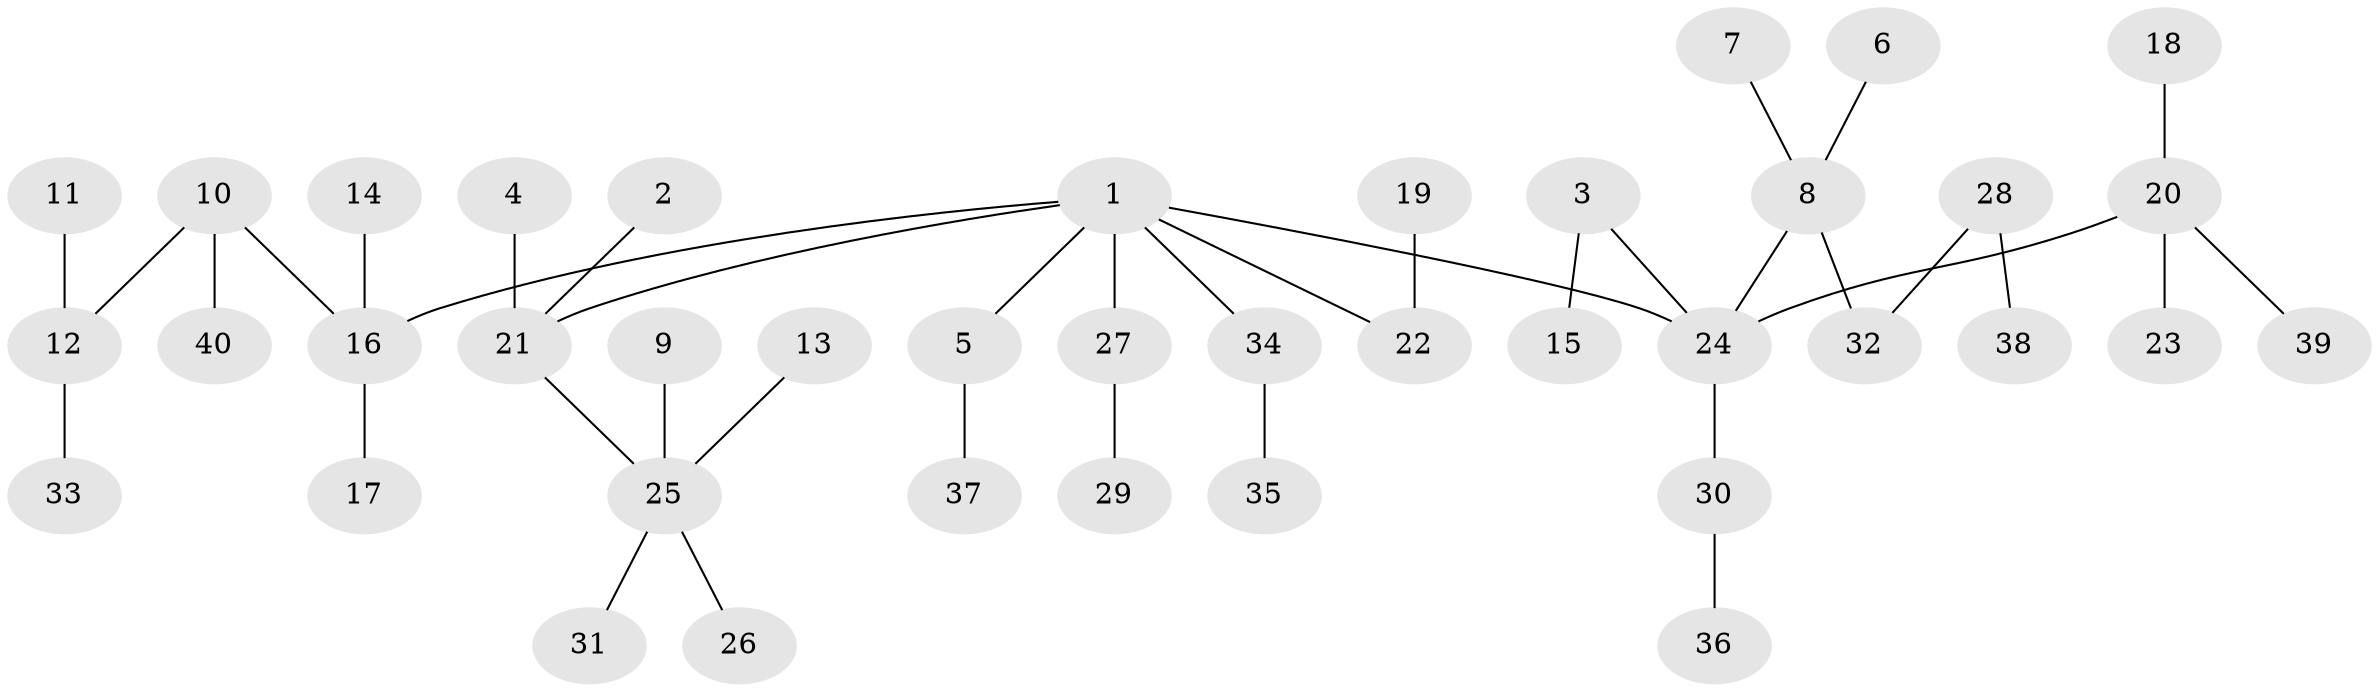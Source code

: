 // original degree distribution, {5: 0.0625, 4: 0.0125, 3: 0.1375, 2: 0.2875, 6: 0.025, 1: 0.475}
// Generated by graph-tools (version 1.1) at 2025/26/03/09/25 03:26:29]
// undirected, 40 vertices, 39 edges
graph export_dot {
graph [start="1"]
  node [color=gray90,style=filled];
  1;
  2;
  3;
  4;
  5;
  6;
  7;
  8;
  9;
  10;
  11;
  12;
  13;
  14;
  15;
  16;
  17;
  18;
  19;
  20;
  21;
  22;
  23;
  24;
  25;
  26;
  27;
  28;
  29;
  30;
  31;
  32;
  33;
  34;
  35;
  36;
  37;
  38;
  39;
  40;
  1 -- 5 [weight=1.0];
  1 -- 16 [weight=1.0];
  1 -- 21 [weight=1.0];
  1 -- 22 [weight=1.0];
  1 -- 24 [weight=1.0];
  1 -- 27 [weight=1.0];
  1 -- 34 [weight=1.0];
  2 -- 21 [weight=1.0];
  3 -- 15 [weight=1.0];
  3 -- 24 [weight=1.0];
  4 -- 21 [weight=1.0];
  5 -- 37 [weight=1.0];
  6 -- 8 [weight=1.0];
  7 -- 8 [weight=1.0];
  8 -- 24 [weight=1.0];
  8 -- 32 [weight=1.0];
  9 -- 25 [weight=1.0];
  10 -- 12 [weight=1.0];
  10 -- 16 [weight=1.0];
  10 -- 40 [weight=1.0];
  11 -- 12 [weight=1.0];
  12 -- 33 [weight=1.0];
  13 -- 25 [weight=1.0];
  14 -- 16 [weight=1.0];
  16 -- 17 [weight=1.0];
  18 -- 20 [weight=1.0];
  19 -- 22 [weight=1.0];
  20 -- 23 [weight=1.0];
  20 -- 24 [weight=1.0];
  20 -- 39 [weight=1.0];
  21 -- 25 [weight=1.0];
  24 -- 30 [weight=1.0];
  25 -- 26 [weight=1.0];
  25 -- 31 [weight=1.0];
  27 -- 29 [weight=1.0];
  28 -- 32 [weight=1.0];
  28 -- 38 [weight=1.0];
  30 -- 36 [weight=1.0];
  34 -- 35 [weight=1.0];
}
